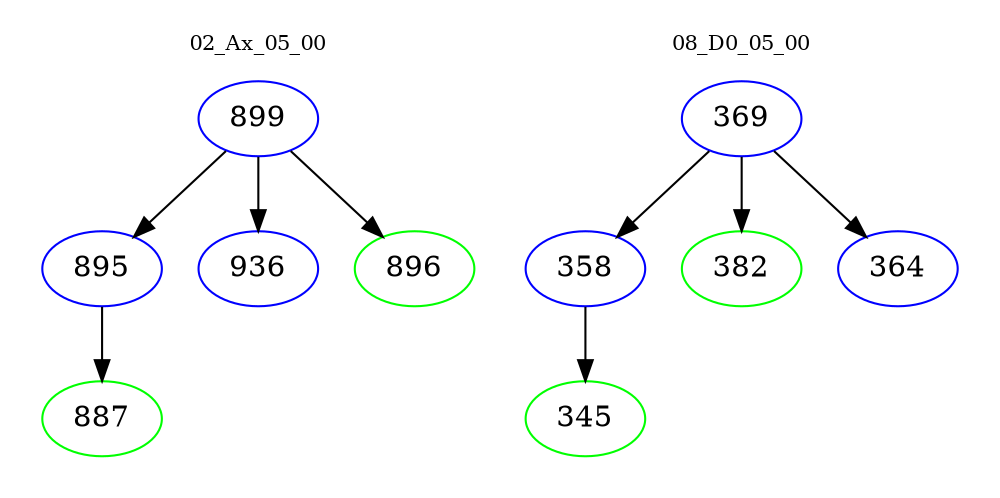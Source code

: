 digraph{
subgraph cluster_0 {
color = white
label = "02_Ax_05_00";
fontsize=10;
T0_899 [label="899", color="blue"]
T0_899 -> T0_895 [color="black"]
T0_895 [label="895", color="blue"]
T0_895 -> T0_887 [color="black"]
T0_887 [label="887", color="green"]
T0_899 -> T0_936 [color="black"]
T0_936 [label="936", color="blue"]
T0_899 -> T0_896 [color="black"]
T0_896 [label="896", color="green"]
}
subgraph cluster_1 {
color = white
label = "08_D0_05_00";
fontsize=10;
T1_369 [label="369", color="blue"]
T1_369 -> T1_358 [color="black"]
T1_358 [label="358", color="blue"]
T1_358 -> T1_345 [color="black"]
T1_345 [label="345", color="green"]
T1_369 -> T1_382 [color="black"]
T1_382 [label="382", color="green"]
T1_369 -> T1_364 [color="black"]
T1_364 [label="364", color="blue"]
}
}
